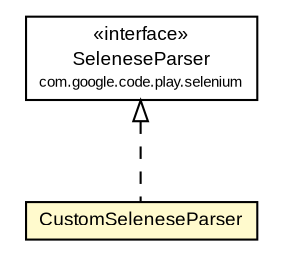 #!/usr/local/bin/dot
#
# Class diagram 
# Generated by UmlGraph version 4.6 (http://www.spinellis.gr/sw/umlgraph)
#

digraph G {
	edge [fontname="arial",fontsize=10,labelfontname="arial",labelfontsize=10];
	node [fontname="arial",fontsize=10,shape=plaintext];
	// com.google.code.play.selenium.parser.CustomSeleneseParser
	c221 [label=<<table border="0" cellborder="1" cellspacing="0" cellpadding="2" port="p" bgcolor="lemonChiffon" href="./CustomSeleneseParser.html">
		<tr><td><table border="0" cellspacing="0" cellpadding="1">
			<tr><td> CustomSeleneseParser </td></tr>
		</table></td></tr>
		</table>>, fontname="arial", fontcolor="black", fontsize=9.0];
	// com.google.code.play.selenium.SeleneseParser
	c224 [label=<<table border="0" cellborder="1" cellspacing="0" cellpadding="2" port="p" href="../SeleneseParser.html">
		<tr><td><table border="0" cellspacing="0" cellpadding="1">
			<tr><td> &laquo;interface&raquo; </td></tr>
			<tr><td> SeleneseParser </td></tr>
			<tr><td><font point-size="7.0"> com.google.code.play.selenium </font></td></tr>
		</table></td></tr>
		</table>>, fontname="arial", fontcolor="black", fontsize=9.0];
	//com.google.code.play.selenium.parser.CustomSeleneseParser implements com.google.code.play.selenium.SeleneseParser
	c224:p -> c221:p [dir=back,arrowtail=empty,style=dashed];
}

